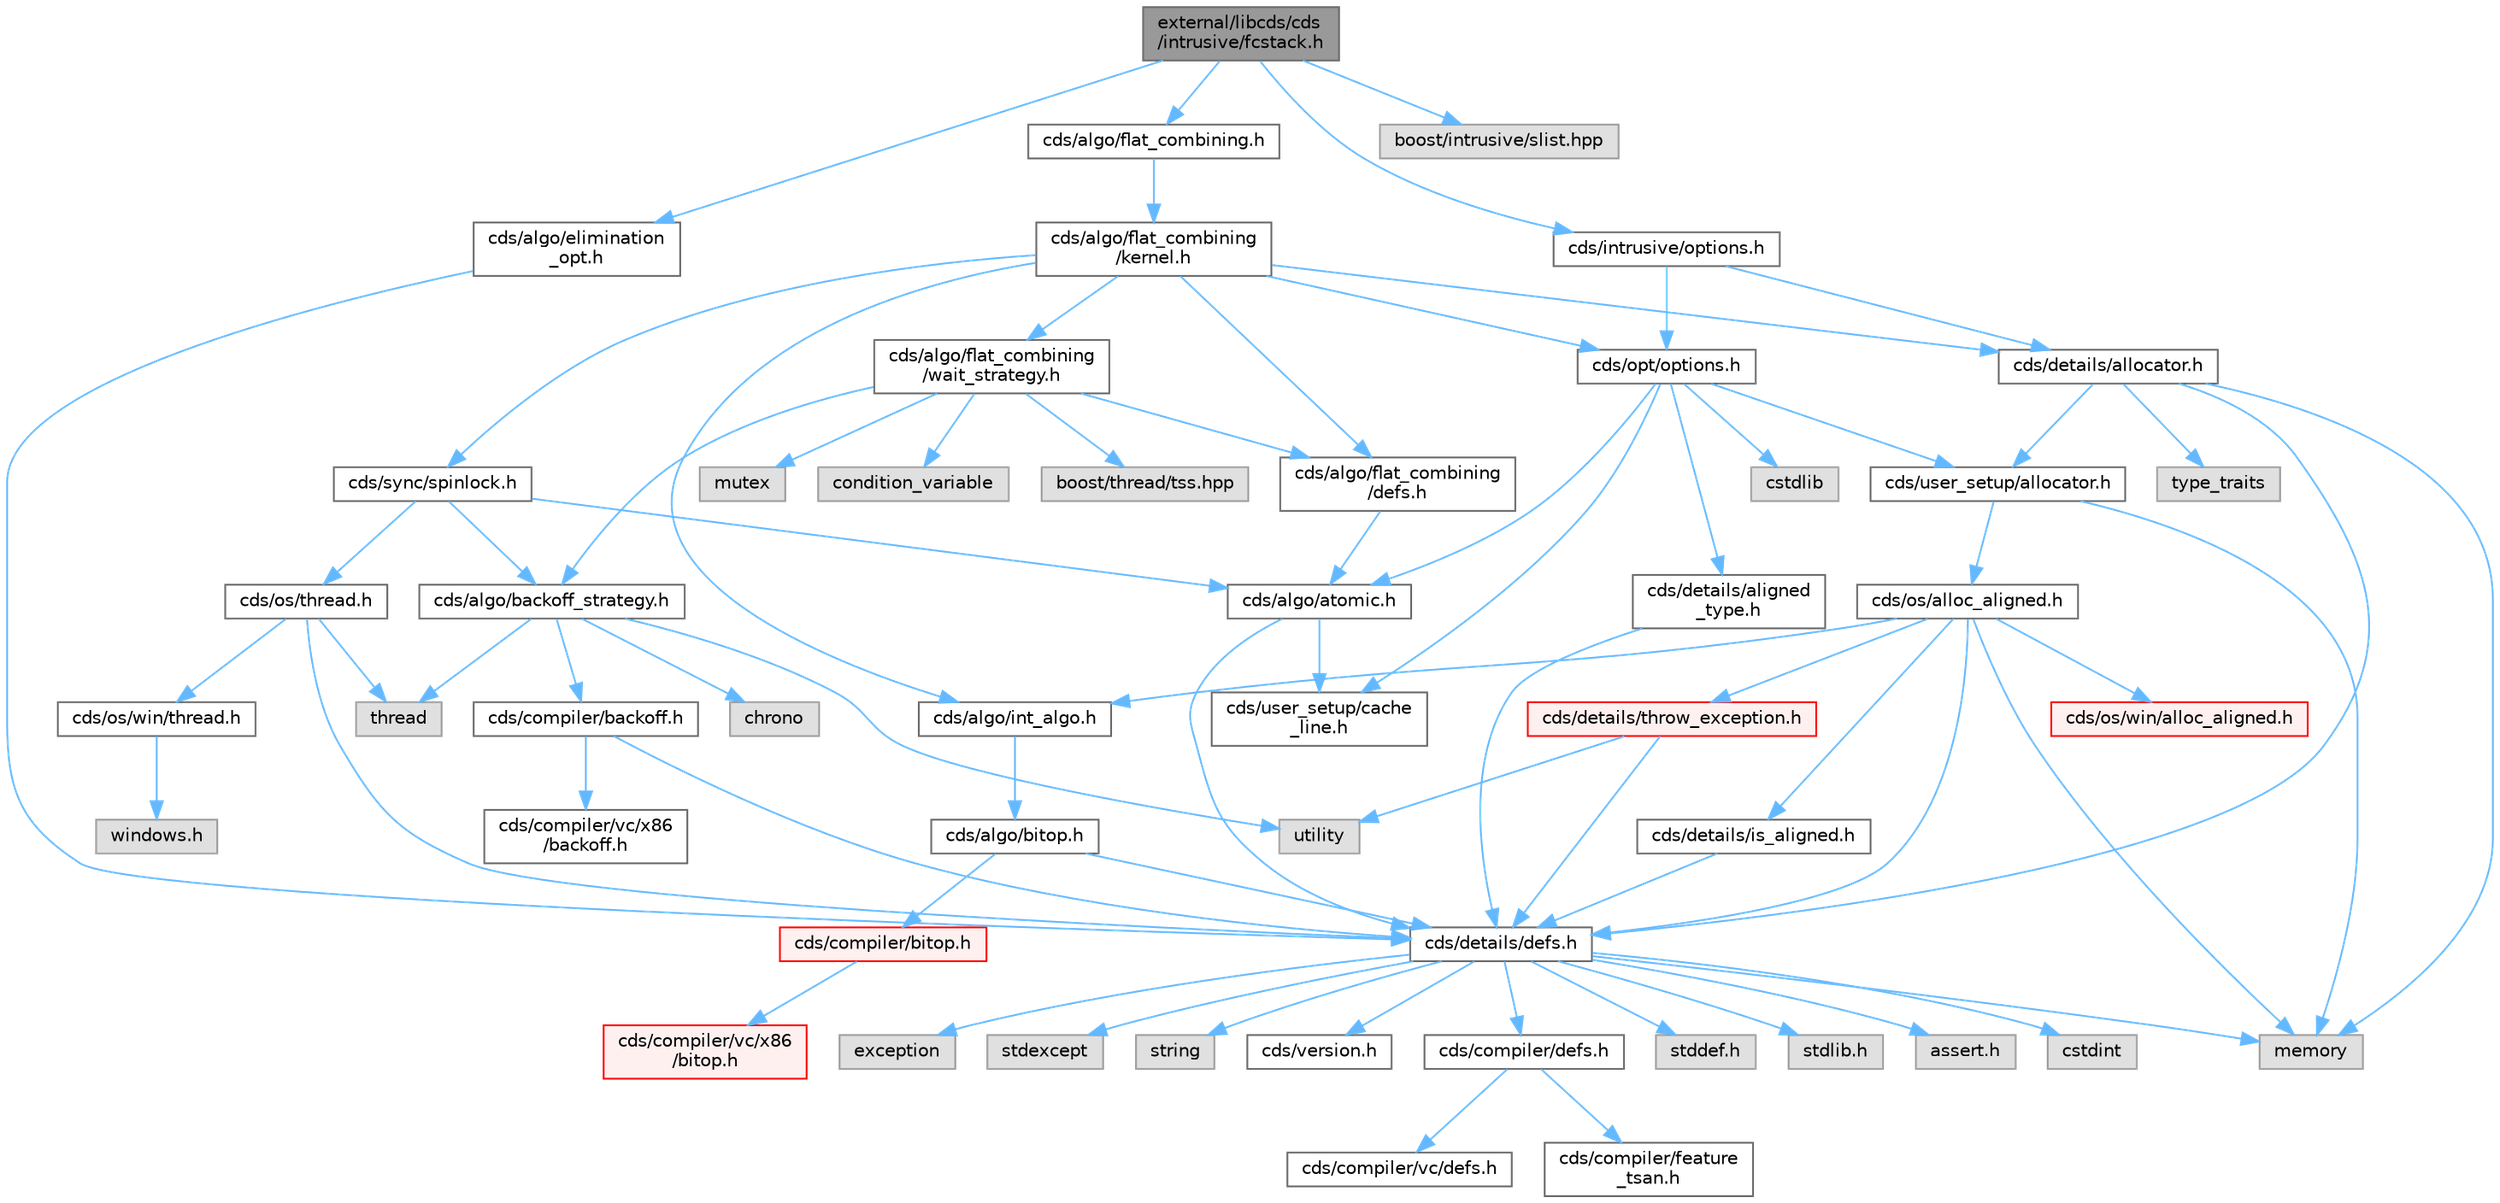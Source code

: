 digraph "external/libcds/cds/intrusive/fcstack.h"
{
 // LATEX_PDF_SIZE
  bgcolor="transparent";
  edge [fontname=Helvetica,fontsize=10,labelfontname=Helvetica,labelfontsize=10];
  node [fontname=Helvetica,fontsize=10,shape=box,height=0.2,width=0.4];
  Node1 [id="Node000001",label="external/libcds/cds\l/intrusive/fcstack.h",height=0.2,width=0.4,color="gray40", fillcolor="grey60", style="filled", fontcolor="black",tooltip=" "];
  Node1 -> Node2 [id="edge73_Node000001_Node000002",color="steelblue1",style="solid",tooltip=" "];
  Node2 [id="Node000002",label="cds/algo/flat_combining.h",height=0.2,width=0.4,color="grey40", fillcolor="white", style="filled",URL="$flat__combining_8h.html",tooltip=" "];
  Node2 -> Node3 [id="edge74_Node000002_Node000003",color="steelblue1",style="solid",tooltip=" "];
  Node3 [id="Node000003",label="cds/algo/flat_combining\l/kernel.h",height=0.2,width=0.4,color="grey40", fillcolor="white", style="filled",URL="$libcds_2cds_2algo_2flat__combining_2kernel_8h.html",tooltip=" "];
  Node3 -> Node4 [id="edge75_Node000003_Node000004",color="steelblue1",style="solid",tooltip=" "];
  Node4 [id="Node000004",label="cds/algo/flat_combining\l/defs.h",height=0.2,width=0.4,color="grey40", fillcolor="white", style="filled",URL="$algo_2flat__combining_2defs_8h.html",tooltip=" "];
  Node4 -> Node5 [id="edge76_Node000004_Node000005",color="steelblue1",style="solid",tooltip=" "];
  Node5 [id="Node000005",label="cds/algo/atomic.h",height=0.2,width=0.4,color="grey40", fillcolor="white", style="filled",URL="$external_2libcds_2cds_2algo_2atomic_8h.html",tooltip=" "];
  Node5 -> Node6 [id="edge77_Node000005_Node000006",color="steelblue1",style="solid",tooltip=" "];
  Node6 [id="Node000006",label="cds/details/defs.h",height=0.2,width=0.4,color="grey40", fillcolor="white", style="filled",URL="$details_2defs_8h.html",tooltip=" "];
  Node6 -> Node7 [id="edge78_Node000006_Node000007",color="steelblue1",style="solid",tooltip=" "];
  Node7 [id="Node000007",label="stddef.h",height=0.2,width=0.4,color="grey60", fillcolor="#E0E0E0", style="filled",tooltip=" "];
  Node6 -> Node8 [id="edge79_Node000006_Node000008",color="steelblue1",style="solid",tooltip=" "];
  Node8 [id="Node000008",label="stdlib.h",height=0.2,width=0.4,color="grey60", fillcolor="#E0E0E0", style="filled",tooltip=" "];
  Node6 -> Node9 [id="edge80_Node000006_Node000009",color="steelblue1",style="solid",tooltip=" "];
  Node9 [id="Node000009",label="assert.h",height=0.2,width=0.4,color="grey60", fillcolor="#E0E0E0", style="filled",tooltip=" "];
  Node6 -> Node10 [id="edge81_Node000006_Node000010",color="steelblue1",style="solid",tooltip=" "];
  Node10 [id="Node000010",label="cstdint",height=0.2,width=0.4,color="grey60", fillcolor="#E0E0E0", style="filled",tooltip=" "];
  Node6 -> Node11 [id="edge82_Node000006_Node000011",color="steelblue1",style="solid",tooltip=" "];
  Node11 [id="Node000011",label="exception",height=0.2,width=0.4,color="grey60", fillcolor="#E0E0E0", style="filled",tooltip=" "];
  Node6 -> Node12 [id="edge83_Node000006_Node000012",color="steelblue1",style="solid",tooltip=" "];
  Node12 [id="Node000012",label="stdexcept",height=0.2,width=0.4,color="grey60", fillcolor="#E0E0E0", style="filled",tooltip=" "];
  Node6 -> Node13 [id="edge84_Node000006_Node000013",color="steelblue1",style="solid",tooltip=" "];
  Node13 [id="Node000013",label="string",height=0.2,width=0.4,color="grey60", fillcolor="#E0E0E0", style="filled",tooltip=" "];
  Node6 -> Node14 [id="edge85_Node000006_Node000014",color="steelblue1",style="solid",tooltip=" "];
  Node14 [id="Node000014",label="memory",height=0.2,width=0.4,color="grey60", fillcolor="#E0E0E0", style="filled",tooltip=" "];
  Node6 -> Node15 [id="edge86_Node000006_Node000015",color="steelblue1",style="solid",tooltip=" "];
  Node15 [id="Node000015",label="cds/version.h",height=0.2,width=0.4,color="grey40", fillcolor="white", style="filled",URL="$external_2libcds_2cds_2version_8h.html",tooltip=" "];
  Node6 -> Node16 [id="edge87_Node000006_Node000016",color="steelblue1",style="solid",tooltip=" "];
  Node16 [id="Node000016",label="cds/compiler/defs.h",height=0.2,width=0.4,color="grey40", fillcolor="white", style="filled",URL="$compiler_2defs_8h.html",tooltip=" "];
  Node16 -> Node17 [id="edge88_Node000016_Node000017",color="steelblue1",style="solid",tooltip=" "];
  Node17 [id="Node000017",label="cds/compiler/vc/defs.h",height=0.2,width=0.4,color="grey40", fillcolor="white", style="filled",URL="$compiler_2vc_2defs_8h.html",tooltip=" "];
  Node16 -> Node18 [id="edge89_Node000016_Node000018",color="steelblue1",style="solid",tooltip=" "];
  Node18 [id="Node000018",label="cds/compiler/feature\l_tsan.h",height=0.2,width=0.4,color="grey40", fillcolor="white", style="filled",URL="$feature__tsan_8h.html",tooltip=" "];
  Node5 -> Node19 [id="edge90_Node000005_Node000019",color="steelblue1",style="solid",tooltip=" "];
  Node19 [id="Node000019",label="cds/user_setup/cache\l_line.h",height=0.2,width=0.4,color="grey40", fillcolor="white", style="filled",URL="$cache__line_8h.html",tooltip="Cache-line size definition"];
  Node3 -> Node20 [id="edge91_Node000003_Node000020",color="steelblue1",style="solid",tooltip=" "];
  Node20 [id="Node000020",label="cds/algo/flat_combining\l/wait_strategy.h",height=0.2,width=0.4,color="grey40", fillcolor="white", style="filled",URL="$wait__strategy_8h.html",tooltip=" "];
  Node20 -> Node4 [id="edge92_Node000020_Node000004",color="steelblue1",style="solid",tooltip=" "];
  Node20 -> Node21 [id="edge93_Node000020_Node000021",color="steelblue1",style="solid",tooltip=" "];
  Node21 [id="Node000021",label="cds/algo/backoff_strategy.h",height=0.2,width=0.4,color="grey40", fillcolor="white", style="filled",URL="$backoff__strategy_8h.html",tooltip=" "];
  Node21 -> Node22 [id="edge94_Node000021_Node000022",color="steelblue1",style="solid",tooltip=" "];
  Node22 [id="Node000022",label="utility",height=0.2,width=0.4,color="grey60", fillcolor="#E0E0E0", style="filled",tooltip=" "];
  Node21 -> Node23 [id="edge95_Node000021_Node000023",color="steelblue1",style="solid",tooltip=" "];
  Node23 [id="Node000023",label="thread",height=0.2,width=0.4,color="grey60", fillcolor="#E0E0E0", style="filled",tooltip=" "];
  Node21 -> Node24 [id="edge96_Node000021_Node000024",color="steelblue1",style="solid",tooltip=" "];
  Node24 [id="Node000024",label="chrono",height=0.2,width=0.4,color="grey60", fillcolor="#E0E0E0", style="filled",tooltip=" "];
  Node21 -> Node25 [id="edge97_Node000021_Node000025",color="steelblue1",style="solid",tooltip=" "];
  Node25 [id="Node000025",label="cds/compiler/backoff.h",height=0.2,width=0.4,color="grey40", fillcolor="white", style="filled",URL="$backoff_8h.html",tooltip=" "];
  Node25 -> Node6 [id="edge98_Node000025_Node000006",color="steelblue1",style="solid",tooltip=" "];
  Node25 -> Node26 [id="edge99_Node000025_Node000026",color="steelblue1",style="solid",tooltip=" "];
  Node26 [id="Node000026",label="cds/compiler/vc/x86\l/backoff.h",height=0.2,width=0.4,color="grey40", fillcolor="white", style="filled",URL="$vc_2x86_2backoff_8h.html",tooltip=" "];
  Node20 -> Node27 [id="edge100_Node000020_Node000027",color="steelblue1",style="solid",tooltip=" "];
  Node27 [id="Node000027",label="mutex",height=0.2,width=0.4,color="grey60", fillcolor="#E0E0E0", style="filled",tooltip=" "];
  Node20 -> Node28 [id="edge101_Node000020_Node000028",color="steelblue1",style="solid",tooltip=" "];
  Node28 [id="Node000028",label="condition_variable",height=0.2,width=0.4,color="grey60", fillcolor="#E0E0E0", style="filled",tooltip=" "];
  Node20 -> Node29 [id="edge102_Node000020_Node000029",color="steelblue1",style="solid",tooltip=" "];
  Node29 [id="Node000029",label="boost/thread/tss.hpp",height=0.2,width=0.4,color="grey60", fillcolor="#E0E0E0", style="filled",tooltip=" "];
  Node3 -> Node30 [id="edge103_Node000003_Node000030",color="steelblue1",style="solid",tooltip=" "];
  Node30 [id="Node000030",label="cds/sync/spinlock.h",height=0.2,width=0.4,color="grey40", fillcolor="white", style="filled",URL="$sync_2spinlock_8h.html",tooltip=" "];
  Node30 -> Node5 [id="edge104_Node000030_Node000005",color="steelblue1",style="solid",tooltip=" "];
  Node30 -> Node31 [id="edge105_Node000030_Node000031",color="steelblue1",style="solid",tooltip=" "];
  Node31 [id="Node000031",label="cds/os/thread.h",height=0.2,width=0.4,color="grey40", fillcolor="white", style="filled",URL="$cds_2os_2thread_8h.html",tooltip=" "];
  Node31 -> Node23 [id="edge106_Node000031_Node000023",color="steelblue1",style="solid",tooltip=" "];
  Node31 -> Node6 [id="edge107_Node000031_Node000006",color="steelblue1",style="solid",tooltip=" "];
  Node31 -> Node32 [id="edge108_Node000031_Node000032",color="steelblue1",style="solid",tooltip=" "];
  Node32 [id="Node000032",label="cds/os/win/thread.h",height=0.2,width=0.4,color="grey40", fillcolor="white", style="filled",URL="$cds_2os_2win_2thread_8h.html",tooltip=" "];
  Node32 -> Node33 [id="edge109_Node000032_Node000033",color="steelblue1",style="solid",tooltip=" "];
  Node33 [id="Node000033",label="windows.h",height=0.2,width=0.4,color="grey60", fillcolor="#E0E0E0", style="filled",tooltip=" "];
  Node30 -> Node21 [id="edge110_Node000030_Node000021",color="steelblue1",style="solid",tooltip=" "];
  Node3 -> Node34 [id="edge111_Node000003_Node000034",color="steelblue1",style="solid",tooltip=" "];
  Node34 [id="Node000034",label="cds/details/allocator.h",height=0.2,width=0.4,color="grey40", fillcolor="white", style="filled",URL="$external_2libcds_2cds_2details_2allocator_8h.html",tooltip=" "];
  Node34 -> Node35 [id="edge112_Node000034_Node000035",color="steelblue1",style="solid",tooltip=" "];
  Node35 [id="Node000035",label="type_traits",height=0.2,width=0.4,color="grey60", fillcolor="#E0E0E0", style="filled",tooltip=" "];
  Node34 -> Node14 [id="edge113_Node000034_Node000014",color="steelblue1",style="solid",tooltip=" "];
  Node34 -> Node6 [id="edge114_Node000034_Node000006",color="steelblue1",style="solid",tooltip=" "];
  Node34 -> Node36 [id="edge115_Node000034_Node000036",color="steelblue1",style="solid",tooltip=" "];
  Node36 [id="Node000036",label="cds/user_setup/allocator.h",height=0.2,width=0.4,color="grey40", fillcolor="white", style="filled",URL="$external_2libcds_2cds_2user__setup_2allocator_8h.html",tooltip="Default implementation of allocator classes."];
  Node36 -> Node14 [id="edge116_Node000036_Node000014",color="steelblue1",style="solid",tooltip=" "];
  Node36 -> Node37 [id="edge117_Node000036_Node000037",color="steelblue1",style="solid",tooltip=" "];
  Node37 [id="Node000037",label="cds/os/alloc_aligned.h",height=0.2,width=0.4,color="grey40", fillcolor="white", style="filled",URL="$alloc__aligned_8h.html",tooltip=" "];
  Node37 -> Node6 [id="edge118_Node000037_Node000006",color="steelblue1",style="solid",tooltip=" "];
  Node37 -> Node38 [id="edge119_Node000037_Node000038",color="steelblue1",style="solid",tooltip=" "];
  Node38 [id="Node000038",label="cds/os/win/alloc_aligned.h",height=0.2,width=0.4,color="red", fillcolor="#FFF0F0", style="filled",URL="$win_2alloc__aligned_8h.html",tooltip=" "];
  Node37 -> Node14 [id="edge120_Node000037_Node000014",color="steelblue1",style="solid",tooltip=" "];
  Node37 -> Node40 [id="edge121_Node000037_Node000040",color="steelblue1",style="solid",tooltip=" "];
  Node40 [id="Node000040",label="cds/details/is_aligned.h",height=0.2,width=0.4,color="grey40", fillcolor="white", style="filled",URL="$is__aligned_8h.html",tooltip=" "];
  Node40 -> Node6 [id="edge122_Node000040_Node000006",color="steelblue1",style="solid",tooltip=" "];
  Node37 -> Node41 [id="edge123_Node000037_Node000041",color="steelblue1",style="solid",tooltip=" "];
  Node41 [id="Node000041",label="cds/algo/int_algo.h",height=0.2,width=0.4,color="grey40", fillcolor="white", style="filled",URL="$int__algo_8h.html",tooltip=" "];
  Node41 -> Node42 [id="edge124_Node000041_Node000042",color="steelblue1",style="solid",tooltip=" "];
  Node42 [id="Node000042",label="cds/algo/bitop.h",height=0.2,width=0.4,color="grey40", fillcolor="white", style="filled",URL="$algo_2bitop_8h.html",tooltip=" "];
  Node42 -> Node6 [id="edge125_Node000042_Node000006",color="steelblue1",style="solid",tooltip=" "];
  Node42 -> Node43 [id="edge126_Node000042_Node000043",color="steelblue1",style="solid",tooltip=" "];
  Node43 [id="Node000043",label="cds/compiler/bitop.h",height=0.2,width=0.4,color="red", fillcolor="#FFF0F0", style="filled",URL="$compiler_2bitop_8h.html",tooltip=" "];
  Node43 -> Node44 [id="edge127_Node000043_Node000044",color="steelblue1",style="solid",tooltip=" "];
  Node44 [id="Node000044",label="cds/compiler/vc/x86\l/bitop.h",height=0.2,width=0.4,color="red", fillcolor="#FFF0F0", style="filled",URL="$compiler_2vc_2x86_2bitop_8h.html",tooltip=" "];
  Node37 -> Node48 [id="edge128_Node000037_Node000048",color="steelblue1",style="solid",tooltip=" "];
  Node48 [id="Node000048",label="cds/details/throw_exception.h",height=0.2,width=0.4,color="red", fillcolor="#FFF0F0", style="filled",URL="$throw__exception_8h.html",tooltip=" "];
  Node48 -> Node6 [id="edge129_Node000048_Node000006",color="steelblue1",style="solid",tooltip=" "];
  Node48 -> Node22 [id="edge130_Node000048_Node000022",color="steelblue1",style="solid",tooltip=" "];
  Node3 -> Node50 [id="edge131_Node000003_Node000050",color="steelblue1",style="solid",tooltip=" "];
  Node50 [id="Node000050",label="cds/opt/options.h",height=0.2,width=0.4,color="grey40", fillcolor="white", style="filled",URL="$opt_2options_8h.html",tooltip=" "];
  Node50 -> Node47 [id="edge132_Node000050_Node000047",color="steelblue1",style="solid",tooltip=" "];
  Node47 [id="Node000047",label="cstdlib",height=0.2,width=0.4,color="grey60", fillcolor="#E0E0E0", style="filled",tooltip=" "];
  Node50 -> Node51 [id="edge133_Node000050_Node000051",color="steelblue1",style="solid",tooltip=" "];
  Node51 [id="Node000051",label="cds/details/aligned\l_type.h",height=0.2,width=0.4,color="grey40", fillcolor="white", style="filled",URL="$aligned__type_8h.html",tooltip=" "];
  Node51 -> Node6 [id="edge134_Node000051_Node000006",color="steelblue1",style="solid",tooltip=" "];
  Node50 -> Node36 [id="edge135_Node000050_Node000036",color="steelblue1",style="solid",tooltip=" "];
  Node50 -> Node19 [id="edge136_Node000050_Node000019",color="steelblue1",style="solid",tooltip=" "];
  Node50 -> Node5 [id="edge137_Node000050_Node000005",color="steelblue1",style="solid",tooltip=" "];
  Node3 -> Node41 [id="edge138_Node000003_Node000041",color="steelblue1",style="solid",tooltip=" "];
  Node1 -> Node52 [id="edge139_Node000001_Node000052",color="steelblue1",style="solid",tooltip=" "];
  Node52 [id="Node000052",label="cds/algo/elimination\l_opt.h",height=0.2,width=0.4,color="grey40", fillcolor="white", style="filled",URL="$elimination__opt_8h.html",tooltip=" "];
  Node52 -> Node6 [id="edge140_Node000052_Node000006",color="steelblue1",style="solid",tooltip=" "];
  Node1 -> Node53 [id="edge141_Node000001_Node000053",color="steelblue1",style="solid",tooltip=" "];
  Node53 [id="Node000053",label="cds/intrusive/options.h",height=0.2,width=0.4,color="grey40", fillcolor="white", style="filled",URL="$intrusive_2options_8h.html",tooltip=" "];
  Node53 -> Node50 [id="edge142_Node000053_Node000050",color="steelblue1",style="solid",tooltip=" "];
  Node53 -> Node34 [id="edge143_Node000053_Node000034",color="steelblue1",style="solid",tooltip=" "];
  Node1 -> Node54 [id="edge144_Node000001_Node000054",color="steelblue1",style="solid",tooltip=" "];
  Node54 [id="Node000054",label="boost/intrusive/slist.hpp",height=0.2,width=0.4,color="grey60", fillcolor="#E0E0E0", style="filled",tooltip=" "];
}
